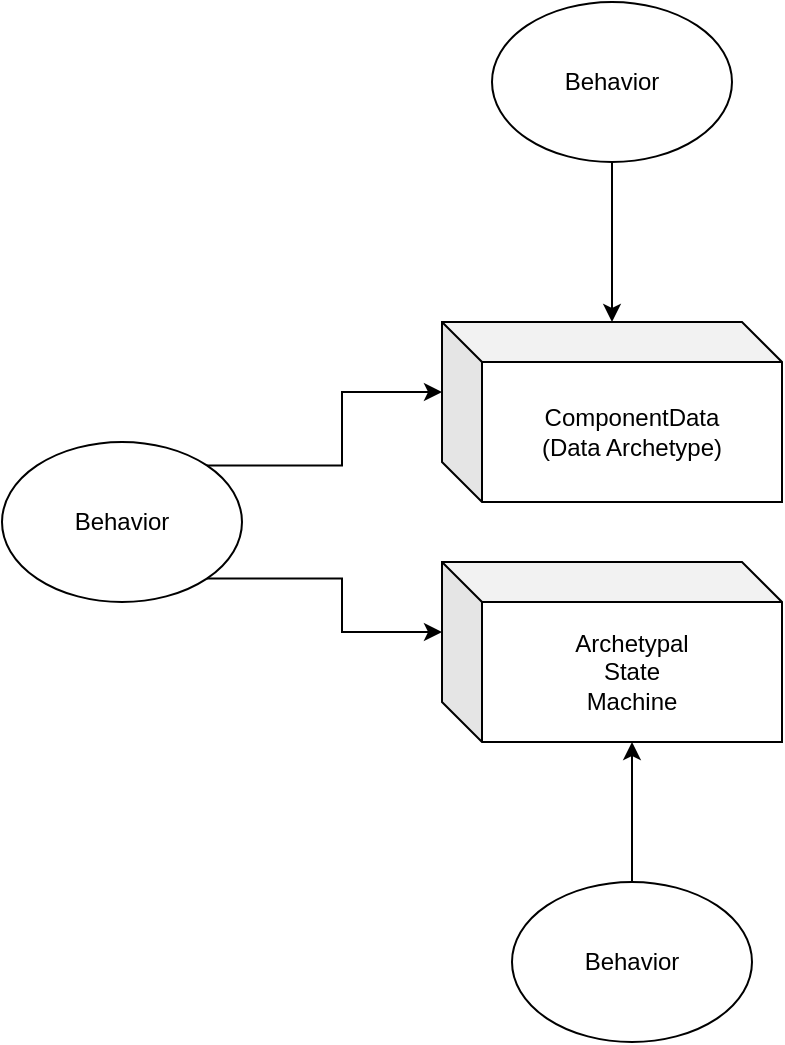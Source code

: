 <mxfile version="14.1.8" type="device"><diagram id="2CxLVGK2m0z25oK6xFV4" name="Page-1"><mxGraphModel dx="1086" dy="966" grid="1" gridSize="10" guides="1" tooltips="1" connect="1" arrows="1" fold="1" page="1" pageScale="1" pageWidth="850" pageHeight="1100" math="0" shadow="0"><root><mxCell id="0"/><mxCell id="1" parent="0"/><mxCell id="vDdLP7NiivT_sFVSZPLi-1" value="ComponentData&lt;br&gt;(Data Archetype)" style="shape=cube;whiteSpace=wrap;html=1;boundedLbl=1;backgroundOutline=1;darkOpacity=0.05;darkOpacity2=0.1;" vertex="1" parent="1"><mxGeometry x="330" y="240" width="170" height="90" as="geometry"/></mxCell><mxCell id="vDdLP7NiivT_sFVSZPLi-2" value="Archetypal&lt;br&gt;State&lt;br&gt;Machine" style="shape=cube;whiteSpace=wrap;html=1;boundedLbl=1;backgroundOutline=1;darkOpacity=0.05;darkOpacity2=0.1;" vertex="1" parent="1"><mxGeometry x="330" y="360" width="170" height="90" as="geometry"/></mxCell><mxCell id="vDdLP7NiivT_sFVSZPLi-7" style="edgeStyle=orthogonalEdgeStyle;rounded=0;orthogonalLoop=1;jettySize=auto;html=1;exitX=1;exitY=0;exitDx=0;exitDy=0;entryX=0;entryY=0;entryDx=0;entryDy=35;entryPerimeter=0;" edge="1" parent="1" source="vDdLP7NiivT_sFVSZPLi-3" target="vDdLP7NiivT_sFVSZPLi-1"><mxGeometry relative="1" as="geometry"/></mxCell><mxCell id="vDdLP7NiivT_sFVSZPLi-8" style="edgeStyle=orthogonalEdgeStyle;rounded=0;orthogonalLoop=1;jettySize=auto;html=1;exitX=1;exitY=1;exitDx=0;exitDy=0;entryX=0;entryY=0;entryDx=0;entryDy=35;entryPerimeter=0;" edge="1" parent="1" source="vDdLP7NiivT_sFVSZPLi-3" target="vDdLP7NiivT_sFVSZPLi-2"><mxGeometry relative="1" as="geometry"/></mxCell><mxCell id="vDdLP7NiivT_sFVSZPLi-3" value="Behavior" style="ellipse;whiteSpace=wrap;html=1;" vertex="1" parent="1"><mxGeometry x="110" y="300" width="120" height="80" as="geometry"/></mxCell><mxCell id="vDdLP7NiivT_sFVSZPLi-11" style="edgeStyle=orthogonalEdgeStyle;rounded=0;orthogonalLoop=1;jettySize=auto;html=1;exitX=0.5;exitY=1;exitDx=0;exitDy=0;" edge="1" parent="1" source="vDdLP7NiivT_sFVSZPLi-4" target="vDdLP7NiivT_sFVSZPLi-1"><mxGeometry relative="1" as="geometry"/></mxCell><mxCell id="vDdLP7NiivT_sFVSZPLi-4" value="Behavior" style="ellipse;whiteSpace=wrap;html=1;" vertex="1" parent="1"><mxGeometry x="355" y="80" width="120" height="80" as="geometry"/></mxCell><mxCell id="vDdLP7NiivT_sFVSZPLi-9" style="edgeStyle=orthogonalEdgeStyle;rounded=0;orthogonalLoop=1;jettySize=auto;html=1;exitX=0.5;exitY=0;exitDx=0;exitDy=0;entryX=0;entryY=0;entryDx=95;entryDy=90;entryPerimeter=0;" edge="1" parent="1" source="vDdLP7NiivT_sFVSZPLi-5" target="vDdLP7NiivT_sFVSZPLi-2"><mxGeometry relative="1" as="geometry"/></mxCell><mxCell id="vDdLP7NiivT_sFVSZPLi-5" value="Behavior" style="ellipse;whiteSpace=wrap;html=1;" vertex="1" parent="1"><mxGeometry x="365" y="520" width="120" height="80" as="geometry"/></mxCell></root></mxGraphModel></diagram></mxfile>